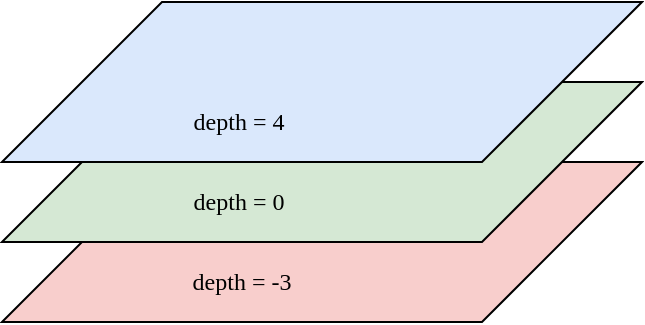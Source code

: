 <mxfile>
    <diagram id="pmnzoJ6WsJjp1pswfTdR" name="Page-1">
        <mxGraphModel dx="1060" dy="598" grid="1" gridSize="10" guides="1" tooltips="1" connect="1" arrows="1" fold="1" page="1" pageScale="1" pageWidth="850" pageHeight="1100" math="0" shadow="0">
            <root>
                <mxCell id="0"/>
                <mxCell id="1" parent="0"/>
                <mxCell id="2" value="" style="shape=parallelogram;perimeter=parallelogramPerimeter;whiteSpace=wrap;html=1;fixedSize=1;size=80;fillColor=#f8cecc;strokeColor=default;" parent="1" vertex="1">
                    <mxGeometry y="80" width="320" height="80" as="geometry"/>
                </mxCell>
                <mxCell id="3" value="" style="shape=parallelogram;perimeter=parallelogramPerimeter;whiteSpace=wrap;html=1;fixedSize=1;size=80;fillColor=#d5e8d4;strokeColor=default;" parent="1" vertex="1">
                    <mxGeometry y="40" width="320" height="80" as="geometry"/>
                </mxCell>
                <mxCell id="4" value="" style="shape=parallelogram;perimeter=parallelogramPerimeter;whiteSpace=wrap;html=1;fixedSize=1;size=80;fillColor=#dae8fc;strokeColor=default;" parent="1" vertex="1">
                    <mxGeometry width="320" height="80" as="geometry"/>
                </mxCell>
                <mxCell id="5" value="depth = -3" style="rounded=0;whiteSpace=wrap;html=1;fillColor=none;fontFamily=Lucida Console;strokeColor=none;align=center;" parent="1" vertex="1">
                    <mxGeometry x="80" y="130" width="80" height="20" as="geometry"/>
                </mxCell>
                <mxCell id="6" value="depth = 0&amp;nbsp;" style="rounded=0;whiteSpace=wrap;html=1;fillColor=none;fontFamily=Lucida Console;strokeColor=none;align=center;" parent="1" vertex="1">
                    <mxGeometry x="80" y="90" width="80" height="20" as="geometry"/>
                </mxCell>
                <mxCell id="7" value="depth = 4&amp;nbsp;" style="rounded=0;whiteSpace=wrap;html=1;fillColor=none;fontFamily=Lucida Console;strokeColor=none;align=center;" parent="1" vertex="1">
                    <mxGeometry x="80" y="50" width="80" height="20" as="geometry"/>
                </mxCell>
            </root>
        </mxGraphModel>
    </diagram>
</mxfile>